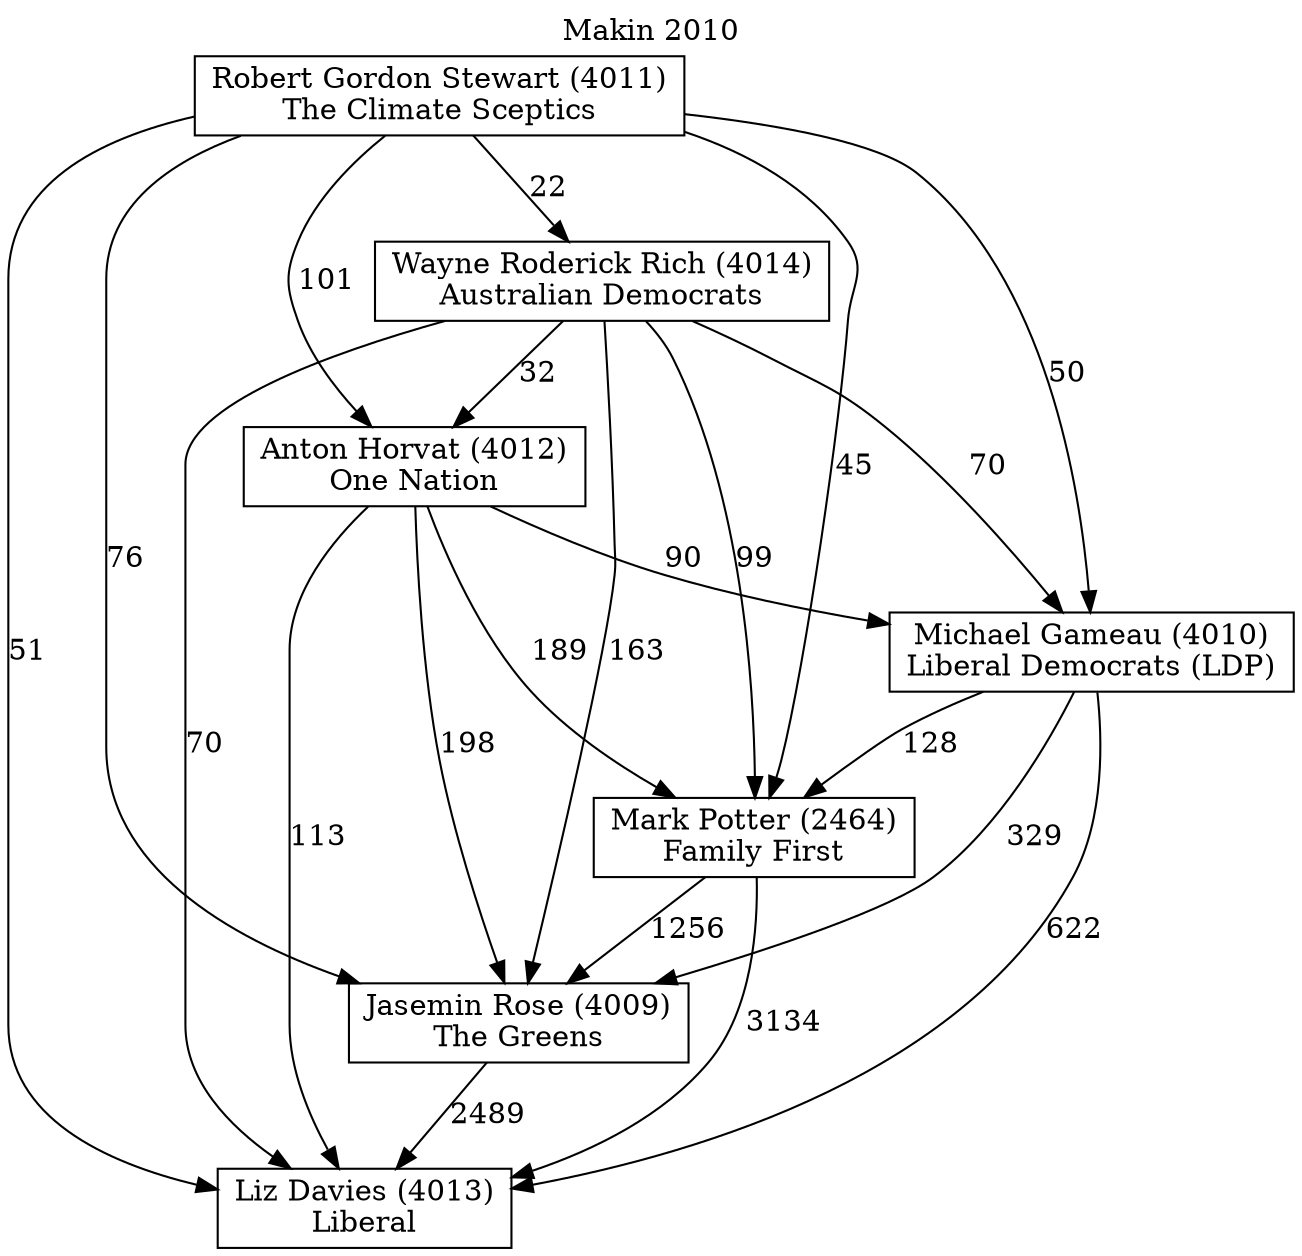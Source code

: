 // House preference flow
digraph "Liz Davies (4013)_Makin_2010" {
	graph [label="Makin 2010" labelloc=t mclimit=10]
	node [shape=box]
	"Liz Davies (4013)" [label="Liz Davies (4013)
Liberal"]
	"Jasemin Rose (4009)" [label="Jasemin Rose (4009)
The Greens"]
	"Mark Potter (2464)" [label="Mark Potter (2464)
Family First"]
	"Michael Gameau (4010)" [label="Michael Gameau (4010)
Liberal Democrats (LDP)"]
	"Anton Horvat (4012)" [label="Anton Horvat (4012)
One Nation"]
	"Wayne Roderick Rich (4014)" [label="Wayne Roderick Rich (4014)
Australian Democrats"]
	"Robert Gordon Stewart (4011)" [label="Robert Gordon Stewart (4011)
The Climate Sceptics"]
	"Jasemin Rose (4009)" -> "Liz Davies (4013)" [label=2489]
	"Mark Potter (2464)" -> "Jasemin Rose (4009)" [label=1256]
	"Michael Gameau (4010)" -> "Mark Potter (2464)" [label=128]
	"Anton Horvat (4012)" -> "Michael Gameau (4010)" [label=90]
	"Wayne Roderick Rich (4014)" -> "Anton Horvat (4012)" [label=32]
	"Robert Gordon Stewart (4011)" -> "Wayne Roderick Rich (4014)" [label=22]
	"Mark Potter (2464)" -> "Liz Davies (4013)" [label=3134]
	"Michael Gameau (4010)" -> "Liz Davies (4013)" [label=622]
	"Anton Horvat (4012)" -> "Liz Davies (4013)" [label=113]
	"Wayne Roderick Rich (4014)" -> "Liz Davies (4013)" [label=70]
	"Robert Gordon Stewart (4011)" -> "Liz Davies (4013)" [label=51]
	"Robert Gordon Stewart (4011)" -> "Anton Horvat (4012)" [label=101]
	"Wayne Roderick Rich (4014)" -> "Michael Gameau (4010)" [label=70]
	"Robert Gordon Stewart (4011)" -> "Michael Gameau (4010)" [label=50]
	"Anton Horvat (4012)" -> "Mark Potter (2464)" [label=189]
	"Wayne Roderick Rich (4014)" -> "Mark Potter (2464)" [label=99]
	"Robert Gordon Stewart (4011)" -> "Mark Potter (2464)" [label=45]
	"Michael Gameau (4010)" -> "Jasemin Rose (4009)" [label=329]
	"Anton Horvat (4012)" -> "Jasemin Rose (4009)" [label=198]
	"Wayne Roderick Rich (4014)" -> "Jasemin Rose (4009)" [label=163]
	"Robert Gordon Stewart (4011)" -> "Jasemin Rose (4009)" [label=76]
}
